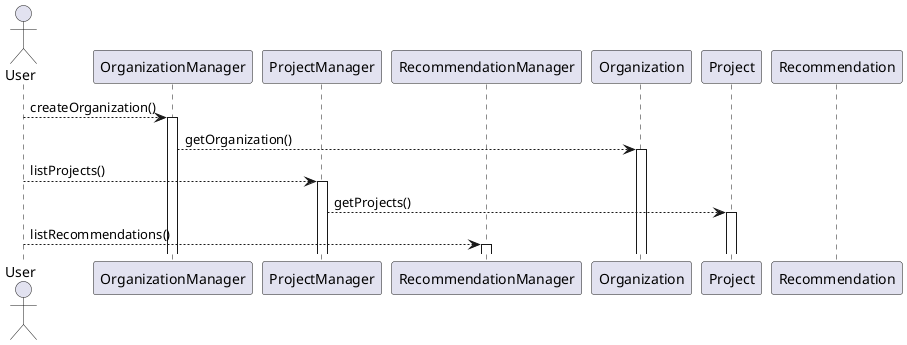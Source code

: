 //create a cost optimization run, cancel cost optimization run, edit cost optimization run

@startuml

actor User
participant "OrganizationManager" as O
participant "ProjectManager" as P
participant "RecommendationManager" as R

participant "Organization" as A
participant "Project" as B
participant "Recommendation" as C

User --> O : createOrganization()
activate O
O --> A : getOrganization()
activate A
User --> P : listProjects()
activate P
P --> B : getProjects()
activate B
User --> R : listRecommendations()
activate R





@enduml
